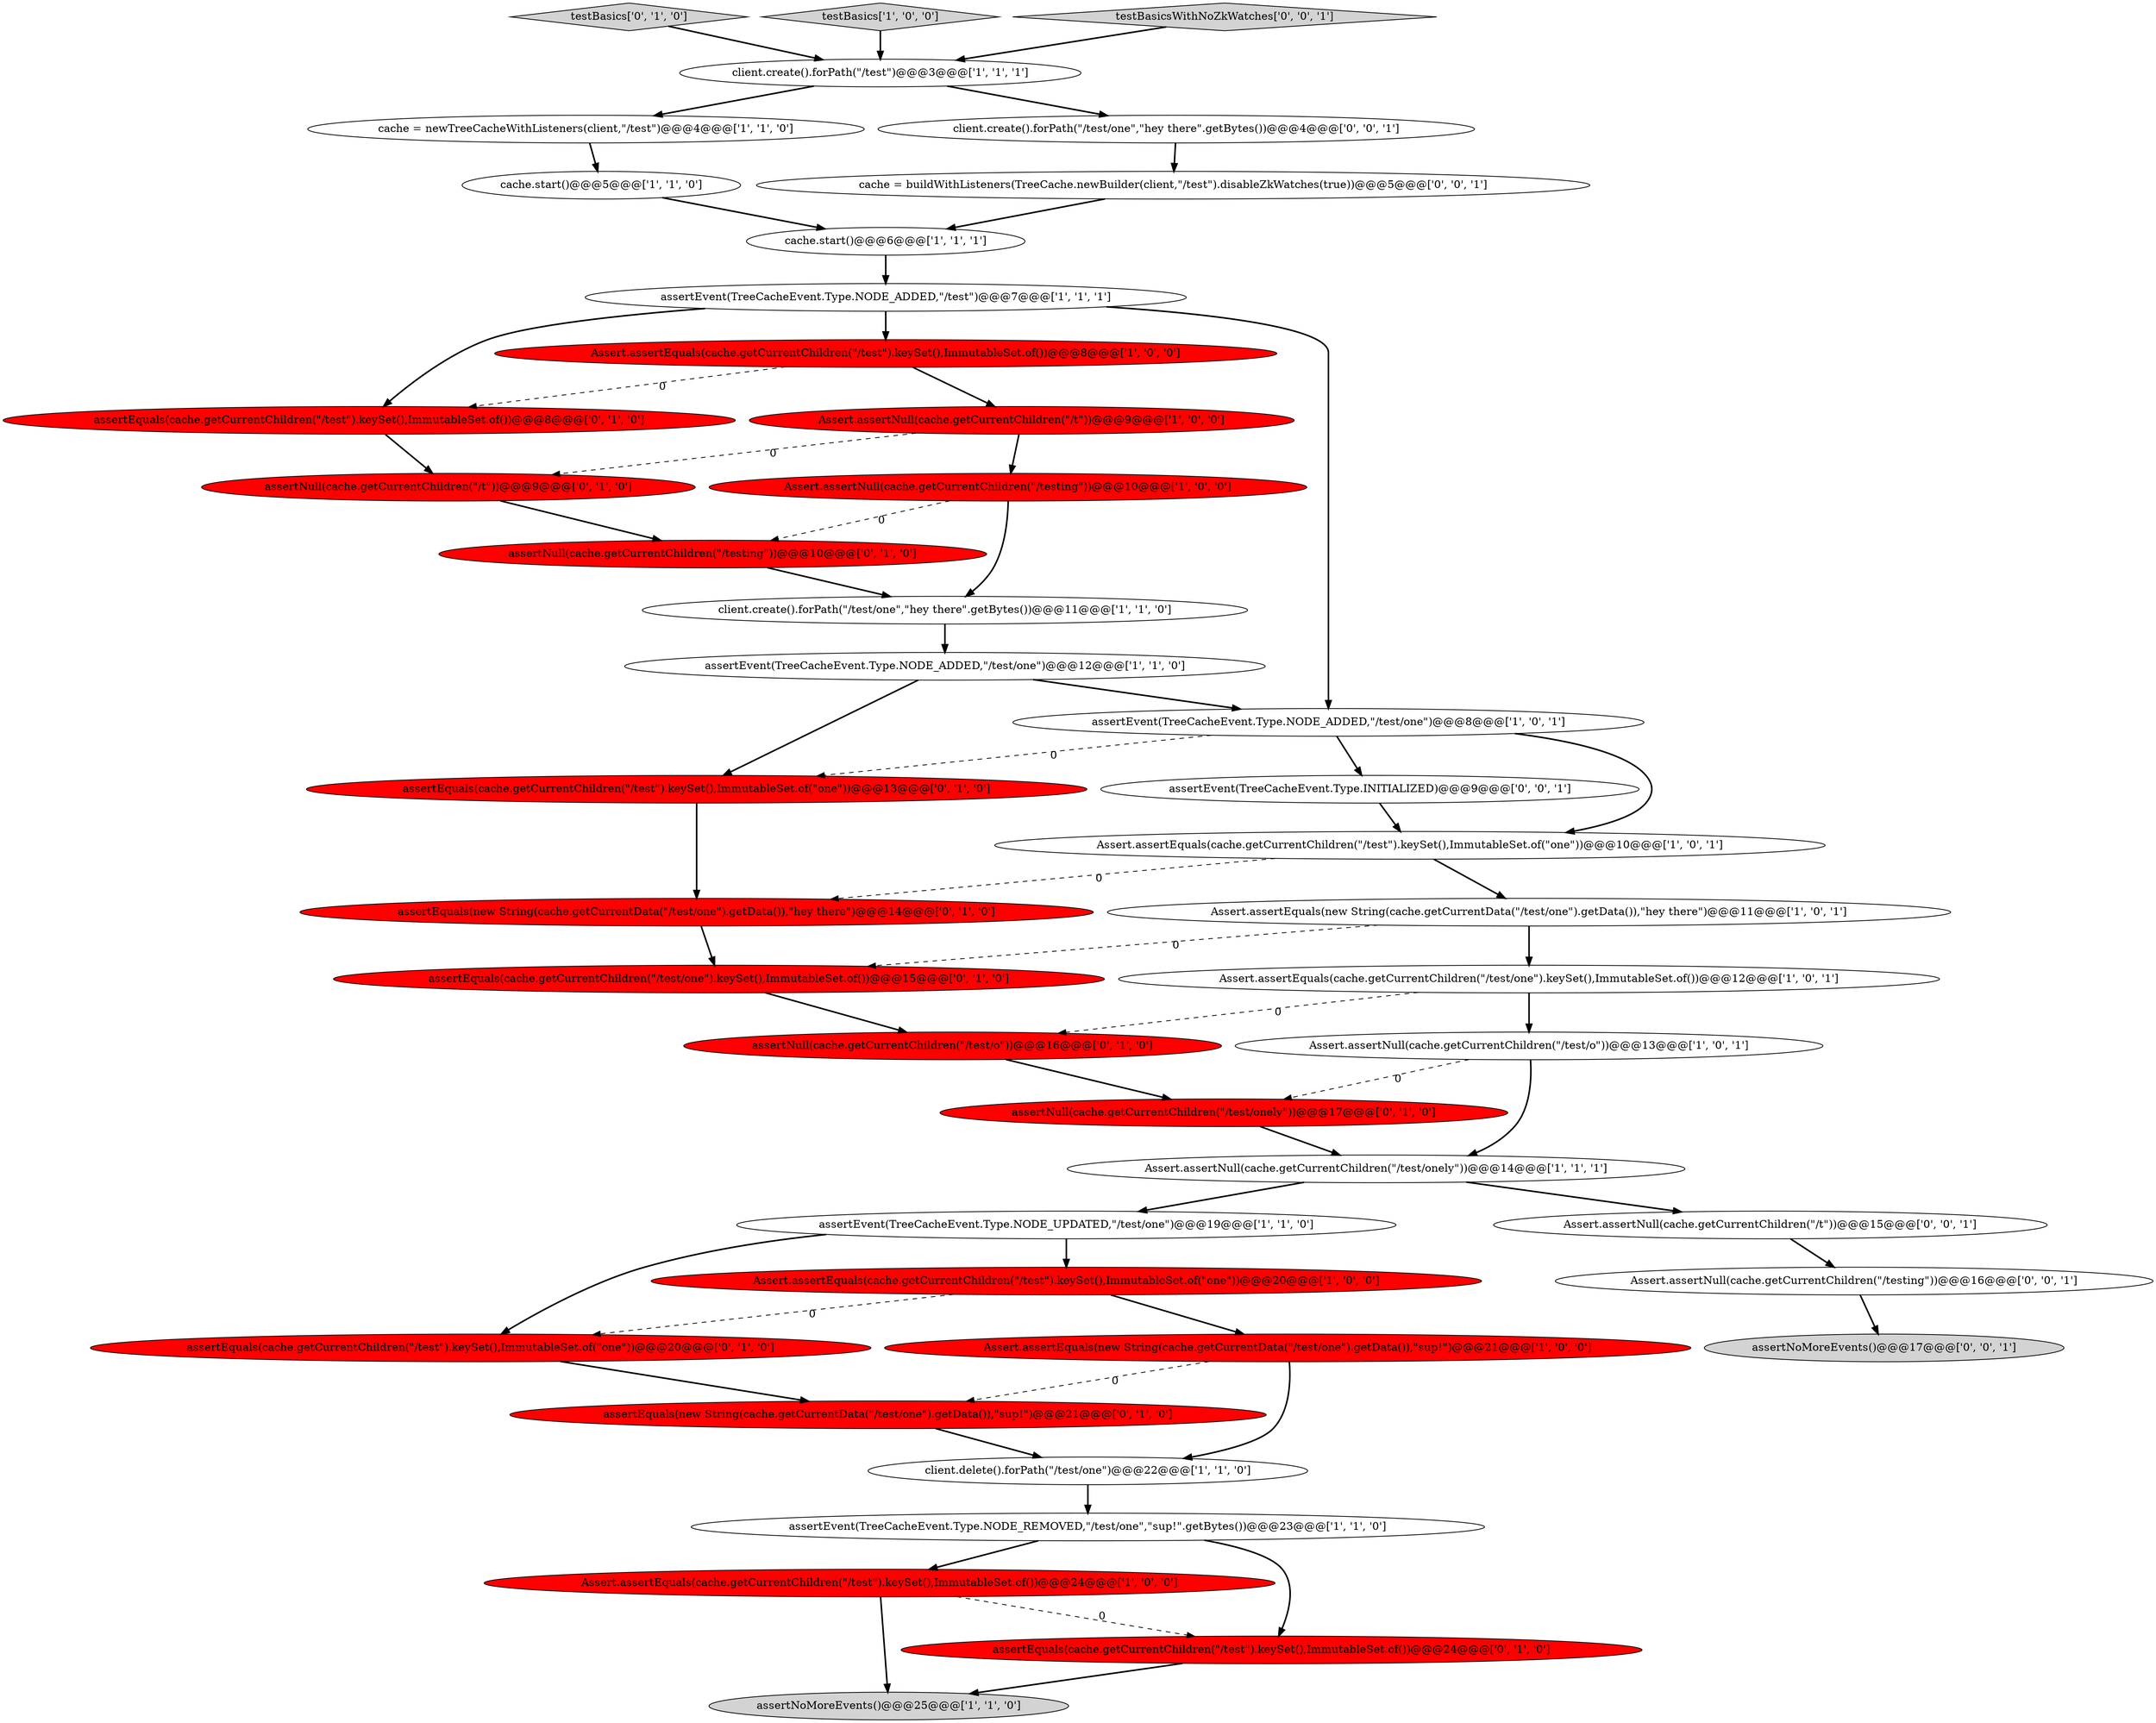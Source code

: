 digraph {
2 [style = filled, label = "Assert.assertEquals(cache.getCurrentChildren(\"/test\").keySet(),ImmutableSet.of())@@@8@@@['1', '0', '0']", fillcolor = red, shape = ellipse image = "AAA1AAABBB1BBB"];
33 [style = filled, label = "assertEquals(cache.getCurrentChildren(\"/test\").keySet(),ImmutableSet.of())@@@8@@@['0', '1', '0']", fillcolor = red, shape = ellipse image = "AAA1AAABBB2BBB"];
15 [style = filled, label = "Assert.assertEquals(cache.getCurrentChildren(\"/test/one\").keySet(),ImmutableSet.of())@@@12@@@['1', '0', '1']", fillcolor = white, shape = ellipse image = "AAA0AAABBB1BBB"];
38 [style = filled, label = "assertNoMoreEvents()@@@17@@@['0', '0', '1']", fillcolor = lightgray, shape = ellipse image = "AAA0AAABBB3BBB"];
13 [style = filled, label = "assertEvent(TreeCacheEvent.Type.NODE_UPDATED,\"/test/one\")@@@19@@@['1', '1', '0']", fillcolor = white, shape = ellipse image = "AAA0AAABBB1BBB"];
27 [style = filled, label = "assertEquals(new String(cache.getCurrentData(\"/test/one\").getData()),\"sup!\")@@@21@@@['0', '1', '0']", fillcolor = red, shape = ellipse image = "AAA1AAABBB2BBB"];
31 [style = filled, label = "testBasics['0', '1', '0']", fillcolor = lightgray, shape = diamond image = "AAA0AAABBB2BBB"];
10 [style = filled, label = "Assert.assertNull(cache.getCurrentChildren(\"/t\"))@@@9@@@['1', '0', '0']", fillcolor = red, shape = ellipse image = "AAA1AAABBB1BBB"];
4 [style = filled, label = "client.delete().forPath(\"/test/one\")@@@22@@@['1', '1', '0']", fillcolor = white, shape = ellipse image = "AAA0AAABBB1BBB"];
16 [style = filled, label = "cache.start()@@@6@@@['1', '1', '1']", fillcolor = white, shape = ellipse image = "AAA0AAABBB1BBB"];
42 [style = filled, label = "Assert.assertNull(cache.getCurrentChildren(\"/t\"))@@@15@@@['0', '0', '1']", fillcolor = white, shape = ellipse image = "AAA0AAABBB3BBB"];
5 [style = filled, label = "Assert.assertNull(cache.getCurrentChildren(\"/test/o\"))@@@13@@@['1', '0', '1']", fillcolor = white, shape = ellipse image = "AAA0AAABBB1BBB"];
7 [style = filled, label = "assertEvent(TreeCacheEvent.Type.NODE_ADDED,\"/test/one\")@@@8@@@['1', '0', '1']", fillcolor = white, shape = ellipse image = "AAA0AAABBB1BBB"];
6 [style = filled, label = "testBasics['1', '0', '0']", fillcolor = lightgray, shape = diamond image = "AAA0AAABBB1BBB"];
3 [style = filled, label = "client.create().forPath(\"/test/one\",\"hey there\".getBytes())@@@11@@@['1', '1', '0']", fillcolor = white, shape = ellipse image = "AAA0AAABBB1BBB"];
28 [style = filled, label = "assertEquals(new String(cache.getCurrentData(\"/test/one\").getData()),\"hey there\")@@@14@@@['0', '1', '0']", fillcolor = red, shape = ellipse image = "AAA1AAABBB2BBB"];
35 [style = filled, label = "assertEquals(cache.getCurrentChildren(\"/test/one\").keySet(),ImmutableSet.of())@@@15@@@['0', '1', '0']", fillcolor = red, shape = ellipse image = "AAA1AAABBB2BBB"];
17 [style = filled, label = "Assert.assertNull(cache.getCurrentChildren(\"/testing\"))@@@10@@@['1', '0', '0']", fillcolor = red, shape = ellipse image = "AAA1AAABBB1BBB"];
19 [style = filled, label = "assertNoMoreEvents()@@@25@@@['1', '1', '0']", fillcolor = lightgray, shape = ellipse image = "AAA0AAABBB1BBB"];
23 [style = filled, label = "assertEvent(TreeCacheEvent.Type.NODE_ADDED,\"/test\")@@@7@@@['1', '1', '1']", fillcolor = white, shape = ellipse image = "AAA0AAABBB1BBB"];
25 [style = filled, label = "assertEquals(cache.getCurrentChildren(\"/test\").keySet(),ImmutableSet.of(\"one\"))@@@13@@@['0', '1', '0']", fillcolor = red, shape = ellipse image = "AAA1AAABBB2BBB"];
1 [style = filled, label = "Assert.assertNull(cache.getCurrentChildren(\"/test/onely\"))@@@14@@@['1', '1', '1']", fillcolor = white, shape = ellipse image = "AAA0AAABBB1BBB"];
30 [style = filled, label = "assertNull(cache.getCurrentChildren(\"/testing\"))@@@10@@@['0', '1', '0']", fillcolor = red, shape = ellipse image = "AAA1AAABBB2BBB"];
34 [style = filled, label = "assertNull(cache.getCurrentChildren(\"/test/o\"))@@@16@@@['0', '1', '0']", fillcolor = red, shape = ellipse image = "AAA1AAABBB2BBB"];
37 [style = filled, label = "cache = buildWithListeners(TreeCache.newBuilder(client,\"/test\").disableZkWatches(true))@@@5@@@['0', '0', '1']", fillcolor = white, shape = ellipse image = "AAA0AAABBB3BBB"];
11 [style = filled, label = "cache = newTreeCacheWithListeners(client,\"/test\")@@@4@@@['1', '1', '0']", fillcolor = white, shape = ellipse image = "AAA0AAABBB1BBB"];
26 [style = filled, label = "assertNull(cache.getCurrentChildren(\"/test/onely\"))@@@17@@@['0', '1', '0']", fillcolor = red, shape = ellipse image = "AAA1AAABBB2BBB"];
9 [style = filled, label = "cache.start()@@@5@@@['1', '1', '0']", fillcolor = white, shape = ellipse image = "AAA0AAABBB1BBB"];
0 [style = filled, label = "Assert.assertEquals(new String(cache.getCurrentData(\"/test/one\").getData()),\"hey there\")@@@11@@@['1', '0', '1']", fillcolor = white, shape = ellipse image = "AAA0AAABBB1BBB"];
12 [style = filled, label = "Assert.assertEquals(cache.getCurrentChildren(\"/test\").keySet(),ImmutableSet.of(\"one\"))@@@10@@@['1', '0', '1']", fillcolor = white, shape = ellipse image = "AAA0AAABBB1BBB"];
41 [style = filled, label = "Assert.assertNull(cache.getCurrentChildren(\"/testing\"))@@@16@@@['0', '0', '1']", fillcolor = white, shape = ellipse image = "AAA0AAABBB3BBB"];
8 [style = filled, label = "Assert.assertEquals(cache.getCurrentChildren(\"/test\").keySet(),ImmutableSet.of())@@@24@@@['1', '0', '0']", fillcolor = red, shape = ellipse image = "AAA1AAABBB1BBB"];
24 [style = filled, label = "assertEquals(cache.getCurrentChildren(\"/test\").keySet(),ImmutableSet.of(\"one\"))@@@20@@@['0', '1', '0']", fillcolor = red, shape = ellipse image = "AAA1AAABBB2BBB"];
36 [style = filled, label = "testBasicsWithNoZkWatches['0', '0', '1']", fillcolor = lightgray, shape = diamond image = "AAA0AAABBB3BBB"];
14 [style = filled, label = "Assert.assertEquals(cache.getCurrentChildren(\"/test\").keySet(),ImmutableSet.of(\"one\"))@@@20@@@['1', '0', '0']", fillcolor = red, shape = ellipse image = "AAA1AAABBB1BBB"];
18 [style = filled, label = "assertEvent(TreeCacheEvent.Type.NODE_REMOVED,\"/test/one\",\"sup!\".getBytes())@@@23@@@['1', '1', '0']", fillcolor = white, shape = ellipse image = "AAA0AAABBB1BBB"];
21 [style = filled, label = "Assert.assertEquals(new String(cache.getCurrentData(\"/test/one\").getData()),\"sup!\")@@@21@@@['1', '0', '0']", fillcolor = red, shape = ellipse image = "AAA1AAABBB1BBB"];
32 [style = filled, label = "assertNull(cache.getCurrentChildren(\"/t\"))@@@9@@@['0', '1', '0']", fillcolor = red, shape = ellipse image = "AAA1AAABBB2BBB"];
22 [style = filled, label = "assertEvent(TreeCacheEvent.Type.NODE_ADDED,\"/test/one\")@@@12@@@['1', '1', '0']", fillcolor = white, shape = ellipse image = "AAA0AAABBB1BBB"];
39 [style = filled, label = "assertEvent(TreeCacheEvent.Type.INITIALIZED)@@@9@@@['0', '0', '1']", fillcolor = white, shape = ellipse image = "AAA0AAABBB3BBB"];
40 [style = filled, label = "client.create().forPath(\"/test/one\",\"hey there\".getBytes())@@@4@@@['0', '0', '1']", fillcolor = white, shape = ellipse image = "AAA0AAABBB3BBB"];
29 [style = filled, label = "assertEquals(cache.getCurrentChildren(\"/test\").keySet(),ImmutableSet.of())@@@24@@@['0', '1', '0']", fillcolor = red, shape = ellipse image = "AAA1AAABBB2BBB"];
20 [style = filled, label = "client.create().forPath(\"/test\")@@@3@@@['1', '1', '1']", fillcolor = white, shape = ellipse image = "AAA0AAABBB1BBB"];
14->24 [style = dashed, label="0"];
22->25 [style = bold, label=""];
42->41 [style = bold, label=""];
25->28 [style = bold, label=""];
15->34 [style = dashed, label="0"];
13->24 [style = bold, label=""];
21->27 [style = dashed, label="0"];
7->12 [style = bold, label=""];
5->26 [style = dashed, label="0"];
8->19 [style = bold, label=""];
26->1 [style = bold, label=""];
1->42 [style = bold, label=""];
10->17 [style = bold, label=""];
4->18 [style = bold, label=""];
16->23 [style = bold, label=""];
20->11 [style = bold, label=""];
11->9 [style = bold, label=""];
2->10 [style = bold, label=""];
3->22 [style = bold, label=""];
12->0 [style = bold, label=""];
1->13 [style = bold, label=""];
22->7 [style = bold, label=""];
9->16 [style = bold, label=""];
0->15 [style = bold, label=""];
15->5 [style = bold, label=""];
32->30 [style = bold, label=""];
36->20 [style = bold, label=""];
6->20 [style = bold, label=""];
5->1 [style = bold, label=""];
27->4 [style = bold, label=""];
28->35 [style = bold, label=""];
18->29 [style = bold, label=""];
20->40 [style = bold, label=""];
23->33 [style = bold, label=""];
29->19 [style = bold, label=""];
10->32 [style = dashed, label="0"];
30->3 [style = bold, label=""];
34->26 [style = bold, label=""];
7->39 [style = bold, label=""];
12->28 [style = dashed, label="0"];
39->12 [style = bold, label=""];
17->3 [style = bold, label=""];
7->25 [style = dashed, label="0"];
33->32 [style = bold, label=""];
41->38 [style = bold, label=""];
2->33 [style = dashed, label="0"];
18->8 [style = bold, label=""];
23->2 [style = bold, label=""];
23->7 [style = bold, label=""];
0->35 [style = dashed, label="0"];
31->20 [style = bold, label=""];
35->34 [style = bold, label=""];
17->30 [style = dashed, label="0"];
13->14 [style = bold, label=""];
24->27 [style = bold, label=""];
37->16 [style = bold, label=""];
14->21 [style = bold, label=""];
8->29 [style = dashed, label="0"];
40->37 [style = bold, label=""];
21->4 [style = bold, label=""];
}
